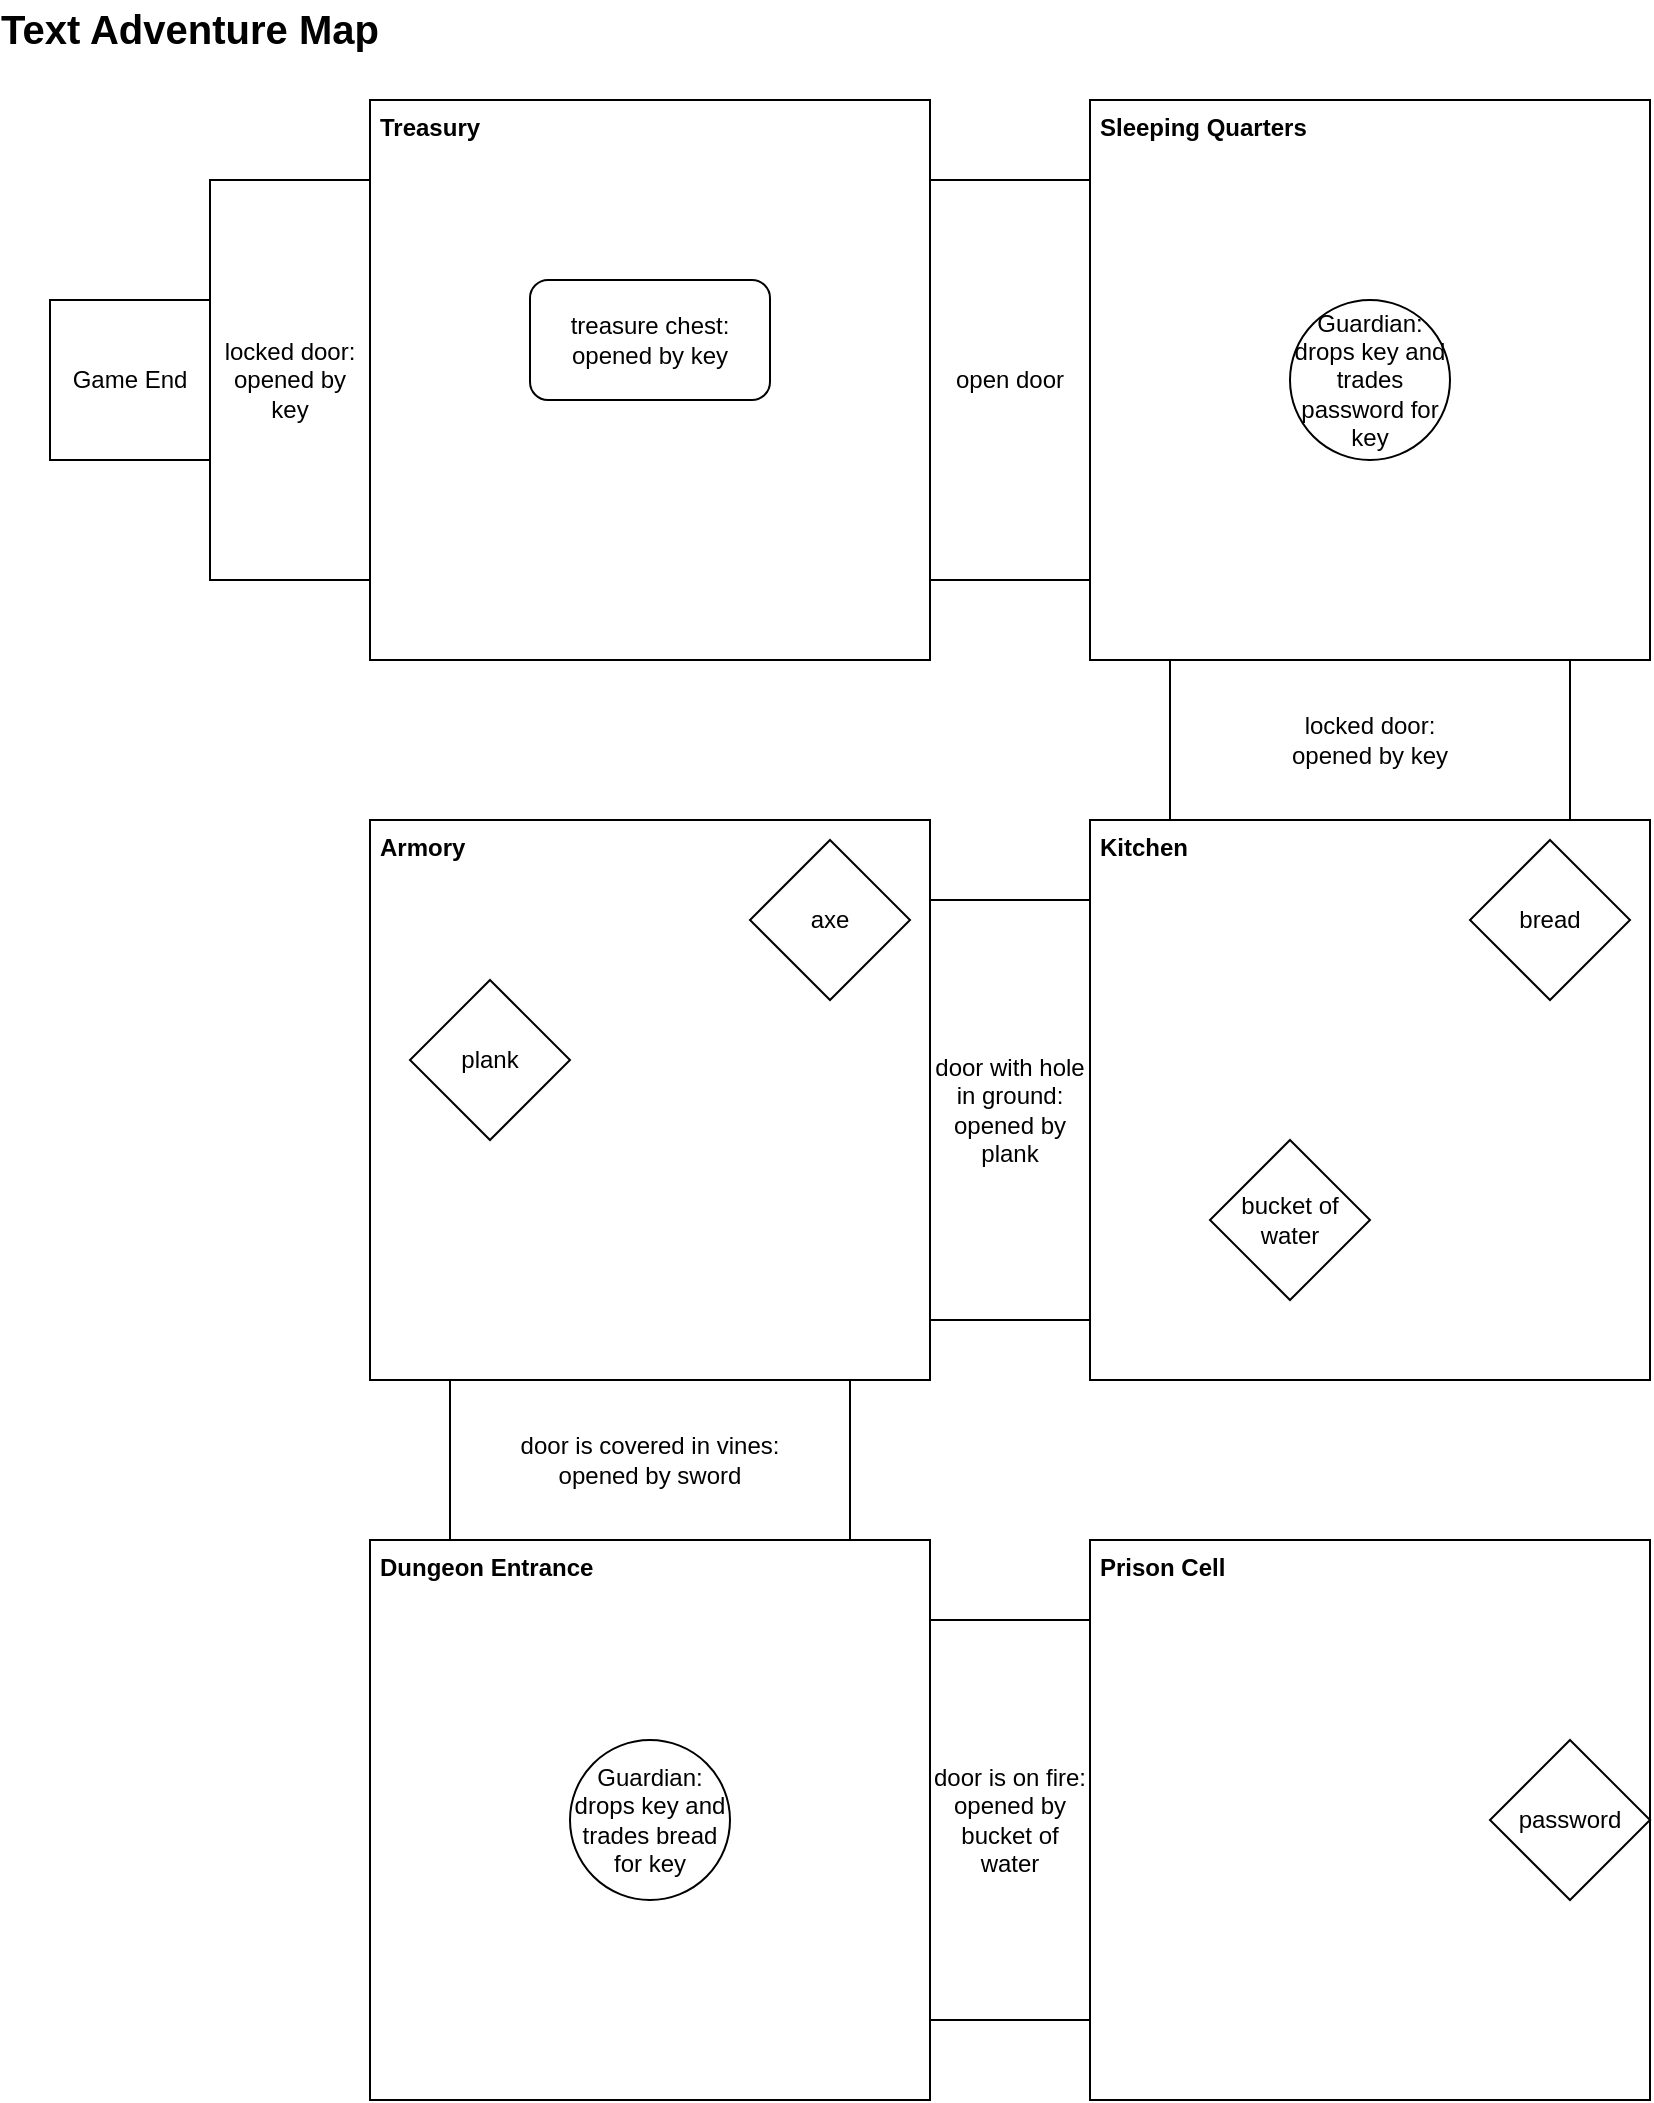 <mxfile version="12.5.3" type="device"><diagram id="esEUKX-_Kx5e5XSHa3Sh" name="Page-1"><mxGraphModel dx="1086" dy="806" grid="1" gridSize="10" guides="1" tooltips="1" connect="1" arrows="1" fold="1" page="1" pageScale="1" pageWidth="850" pageHeight="1100" math="0" shadow="0"><root><mxCell id="0"/><mxCell id="1" parent="0"/><mxCell id="JdSMONmNtiXWs1t9JpRj-1" value="" style="whiteSpace=wrap;html=1;aspect=fixed;" parent="1" vertex="1"><mxGeometry x="200" y="80" width="280" height="280" as="geometry"/></mxCell><mxCell id="JdSMONmNtiXWs1t9JpRj-2" value="Guardian&lt;br&gt;drops key&lt;br&gt;tra" style="whiteSpace=wrap;html=1;aspect=fixed;" parent="1" vertex="1"><mxGeometry x="560" y="80" width="280" height="280" as="geometry"/></mxCell><mxCell id="JdSMONmNtiXWs1t9JpRj-3" value="" style="whiteSpace=wrap;html=1;aspect=fixed;" parent="1" vertex="1"><mxGeometry x="560" y="440" width="280" height="280" as="geometry"/></mxCell><mxCell id="JdSMONmNtiXWs1t9JpRj-4" value="" style="whiteSpace=wrap;html=1;aspect=fixed;" parent="1" vertex="1"><mxGeometry x="200" y="440" width="280" height="280" as="geometry"/></mxCell><mxCell id="JdSMONmNtiXWs1t9JpRj-5" value="" style="whiteSpace=wrap;html=1;aspect=fixed;" parent="1" vertex="1"><mxGeometry x="560" y="800" width="280" height="280" as="geometry"/></mxCell><mxCell id="JdSMONmNtiXWs1t9JpRj-6" value="" style="whiteSpace=wrap;html=1;aspect=fixed;" parent="1" vertex="1"><mxGeometry x="200" y="800" width="280" height="280" as="geometry"/></mxCell><mxCell id="JdSMONmNtiXWs1t9JpRj-7" value="Guardian:&lt;br&gt;drops key and trades bread for key" style="ellipse;whiteSpace=wrap;html=1;aspect=fixed;" parent="1" vertex="1"><mxGeometry x="300" y="900" width="80" height="80" as="geometry"/></mxCell><mxCell id="JdSMONmNtiXWs1t9JpRj-8" value="Guardian:&lt;br&gt;drops key and trades password for key" style="ellipse;whiteSpace=wrap;html=1;aspect=fixed;" parent="1" vertex="1"><mxGeometry x="660" y="180" width="80" height="80" as="geometry"/></mxCell><mxCell id="JdSMONmNtiXWs1t9JpRj-9" value="door is on fire:&lt;br&gt;opened by bucket of water" style="rounded=0;whiteSpace=wrap;html=1;" parent="1" vertex="1"><mxGeometry x="480" y="840" width="80" height="200" as="geometry"/></mxCell><mxCell id="JdSMONmNtiXWs1t9JpRj-10" value="door is covered in vines: &lt;br&gt;opened by sword" style="rounded=0;whiteSpace=wrap;html=1;rotation=0;" parent="1" vertex="1"><mxGeometry x="240" y="720" width="200" height="80" as="geometry"/></mxCell><mxCell id="JdSMONmNtiXWs1t9JpRj-11" value="door with hole in ground:&lt;br&gt;opened by plank" style="rounded=0;whiteSpace=wrap;html=1;rotation=0;" parent="1" vertex="1"><mxGeometry x="480" y="480" width="80" height="210" as="geometry"/></mxCell><mxCell id="JdSMONmNtiXWs1t9JpRj-12" value="open door" style="rounded=0;whiteSpace=wrap;html=1;" parent="1" vertex="1"><mxGeometry x="480" y="120" width="80" height="200" as="geometry"/></mxCell><mxCell id="JdSMONmNtiXWs1t9JpRj-13" value="locked door:&lt;br&gt;opened by key" style="rounded=0;whiteSpace=wrap;html=1;rotation=0;" parent="1" vertex="1"><mxGeometry x="600" y="360" width="200" height="80" as="geometry"/></mxCell><mxCell id="JdSMONmNtiXWs1t9JpRj-15" value="treasure chest:&lt;br&gt;opened by key" style="rounded=1;whiteSpace=wrap;html=1;" parent="1" vertex="1"><mxGeometry x="280" y="170" width="120" height="60" as="geometry"/></mxCell><mxCell id="JdSMONmNtiXWs1t9JpRj-17" value="password" style="rhombus;whiteSpace=wrap;html=1;" parent="1" vertex="1"><mxGeometry x="760" y="900" width="80" height="80" as="geometry"/></mxCell><mxCell id="JdSMONmNtiXWs1t9JpRj-18" value="axe" style="rhombus;whiteSpace=wrap;html=1;" parent="1" vertex="1"><mxGeometry x="390" y="450" width="80" height="80" as="geometry"/></mxCell><mxCell id="JdSMONmNtiXWs1t9JpRj-19" value="plank" style="rhombus;whiteSpace=wrap;html=1;" parent="1" vertex="1"><mxGeometry x="220" y="520" width="80" height="80" as="geometry"/></mxCell><mxCell id="JdSMONmNtiXWs1t9JpRj-20" value="bucket of water" style="rhombus;whiteSpace=wrap;html=1;" parent="1" vertex="1"><mxGeometry x="620" y="600" width="80" height="80" as="geometry"/></mxCell><mxCell id="JdSMONmNtiXWs1t9JpRj-21" value="bread" style="rhombus;whiteSpace=wrap;html=1;" parent="1" vertex="1"><mxGeometry x="750" y="450" width="80" height="80" as="geometry"/></mxCell><mxCell id="JdSMONmNtiXWs1t9JpRj-22" value="Dungeon Entrance" style="text;align=left;fontStyle=1;verticalAlign=middle;spacingLeft=3;spacingRight=3;strokeColor=none;rotatable=0;points=[[0,0.5],[1,0.5]];portConstraint=eastwest;" parent="1" vertex="1"><mxGeometry x="200" y="800" width="80" height="26" as="geometry"/></mxCell><mxCell id="JdSMONmNtiXWs1t9JpRj-23" value="Prison Cell" style="text;align=left;fontStyle=1;verticalAlign=middle;spacingLeft=3;spacingRight=3;strokeColor=none;rotatable=0;points=[[0,0.5],[1,0.5]];portConstraint=eastwest;" parent="1" vertex="1"><mxGeometry x="560" y="800" width="80" height="26" as="geometry"/></mxCell><mxCell id="JdSMONmNtiXWs1t9JpRj-24" value="Armory" style="text;align=left;fontStyle=1;verticalAlign=middle;spacingLeft=3;spacingRight=3;strokeColor=none;rotatable=0;points=[[0,0.5],[1,0.5]];portConstraint=eastwest;" parent="1" vertex="1"><mxGeometry x="200" y="440" width="80" height="26" as="geometry"/></mxCell><mxCell id="JdSMONmNtiXWs1t9JpRj-25" value="Kitchen" style="text;align=left;fontStyle=1;verticalAlign=middle;spacingLeft=3;spacingRight=3;strokeColor=none;rotatable=0;points=[[0,0.5],[1,0.5]];portConstraint=eastwest;" parent="1" vertex="1"><mxGeometry x="560" y="440" width="80" height="26" as="geometry"/></mxCell><mxCell id="JdSMONmNtiXWs1t9JpRj-26" value="Sleeping Quarters" style="text;align=left;fontStyle=1;verticalAlign=middle;spacingLeft=3;spacingRight=3;strokeColor=none;rotatable=0;points=[[0,0.5],[1,0.5]];portConstraint=eastwest;" parent="1" vertex="1"><mxGeometry x="560" y="80" width="80" height="26" as="geometry"/></mxCell><mxCell id="JdSMONmNtiXWs1t9JpRj-27" value="Treasury" style="text;align=left;fontStyle=1;verticalAlign=middle;spacingLeft=3;spacingRight=3;strokeColor=none;rotatable=0;points=[[0,0.5],[1,0.5]];portConstraint=eastwest;" parent="1" vertex="1"><mxGeometry x="200" y="80" width="80" height="26" as="geometry"/></mxCell><mxCell id="zirk6ypY18k-I9dVZfeT-1" value="locked door:&lt;br&gt;opened by key" style="rounded=0;whiteSpace=wrap;html=1;" vertex="1" parent="1"><mxGeometry x="120" y="120" width="80" height="200" as="geometry"/></mxCell><mxCell id="zirk6ypY18k-I9dVZfeT-2" value="Game End" style="whiteSpace=wrap;html=1;aspect=fixed;" vertex="1" parent="1"><mxGeometry x="40" y="180" width="80" height="80" as="geometry"/></mxCell><mxCell id="zirk6ypY18k-I9dVZfeT-3" value="Text Adventure Map" style="text;align=center;fontStyle=1;verticalAlign=middle;spacingLeft=3;spacingRight=3;strokeColor=none;rotatable=0;points=[[0,0.5],[1,0.5]];portConstraint=eastwest;fontSize=20;" vertex="1" parent="1"><mxGeometry x="70" y="30" width="80" height="26" as="geometry"/></mxCell></root></mxGraphModel></diagram></mxfile>